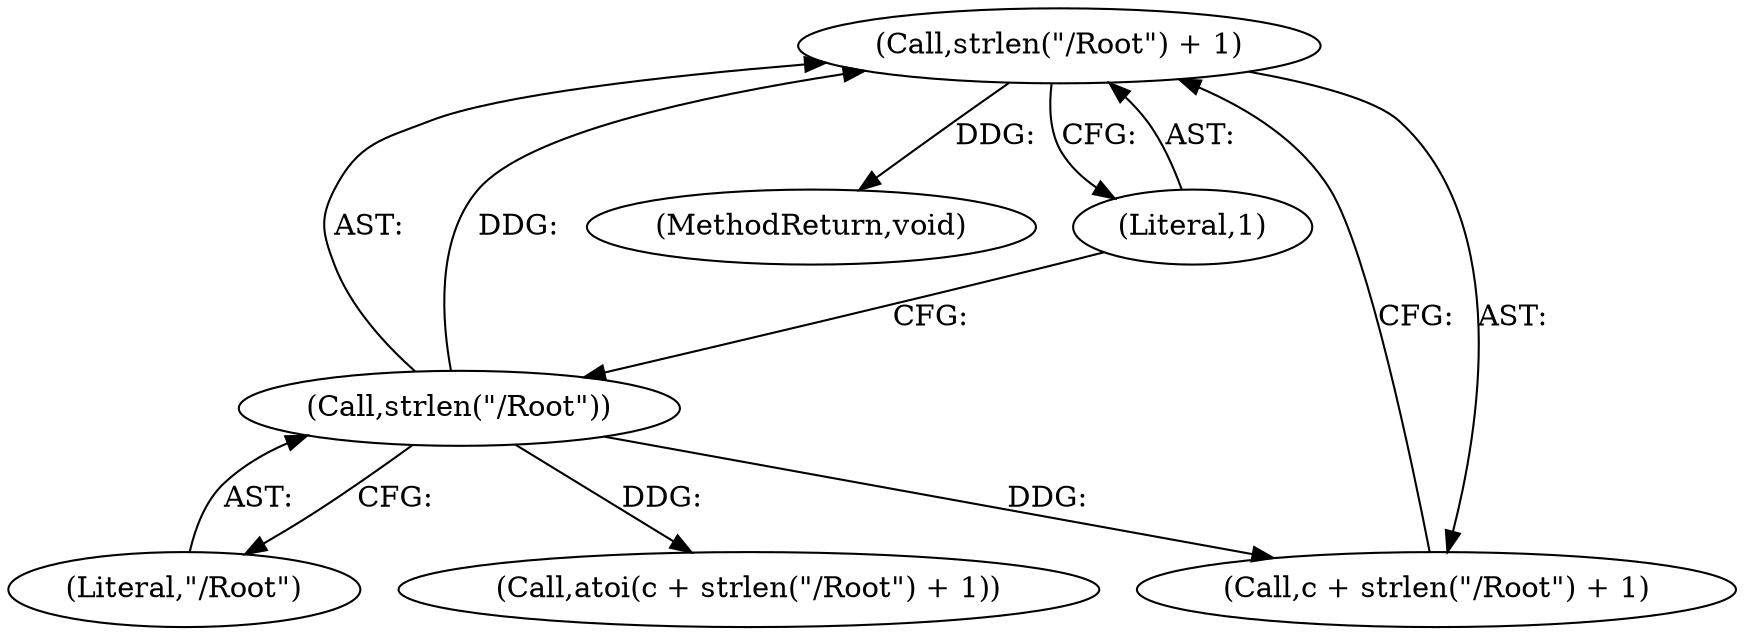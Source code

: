 digraph "0_pdfresurrect_0c4120fffa3dffe97b95c486a120eded82afe8a6_6@API" {
"1000215" [label="(Call,strlen(\"/Root\") + 1)"];
"1000216" [label="(Call,strlen(\"/Root\"))"];
"1000213" [label="(Call,c + strlen(\"/Root\") + 1)"];
"1000216" [label="(Call,strlen(\"/Root\"))"];
"1000218" [label="(Literal,1)"];
"1000273" [label="(MethodReturn,void)"];
"1000212" [label="(Call,atoi(c + strlen(\"/Root\") + 1))"];
"1000215" [label="(Call,strlen(\"/Root\") + 1)"];
"1000217" [label="(Literal,\"/Root\")"];
"1000215" -> "1000213"  [label="AST: "];
"1000215" -> "1000218"  [label="CFG: "];
"1000216" -> "1000215"  [label="AST: "];
"1000218" -> "1000215"  [label="AST: "];
"1000213" -> "1000215"  [label="CFG: "];
"1000215" -> "1000273"  [label="DDG: "];
"1000216" -> "1000215"  [label="DDG: "];
"1000216" -> "1000217"  [label="CFG: "];
"1000217" -> "1000216"  [label="AST: "];
"1000218" -> "1000216"  [label="CFG: "];
"1000216" -> "1000212"  [label="DDG: "];
"1000216" -> "1000213"  [label="DDG: "];
}
